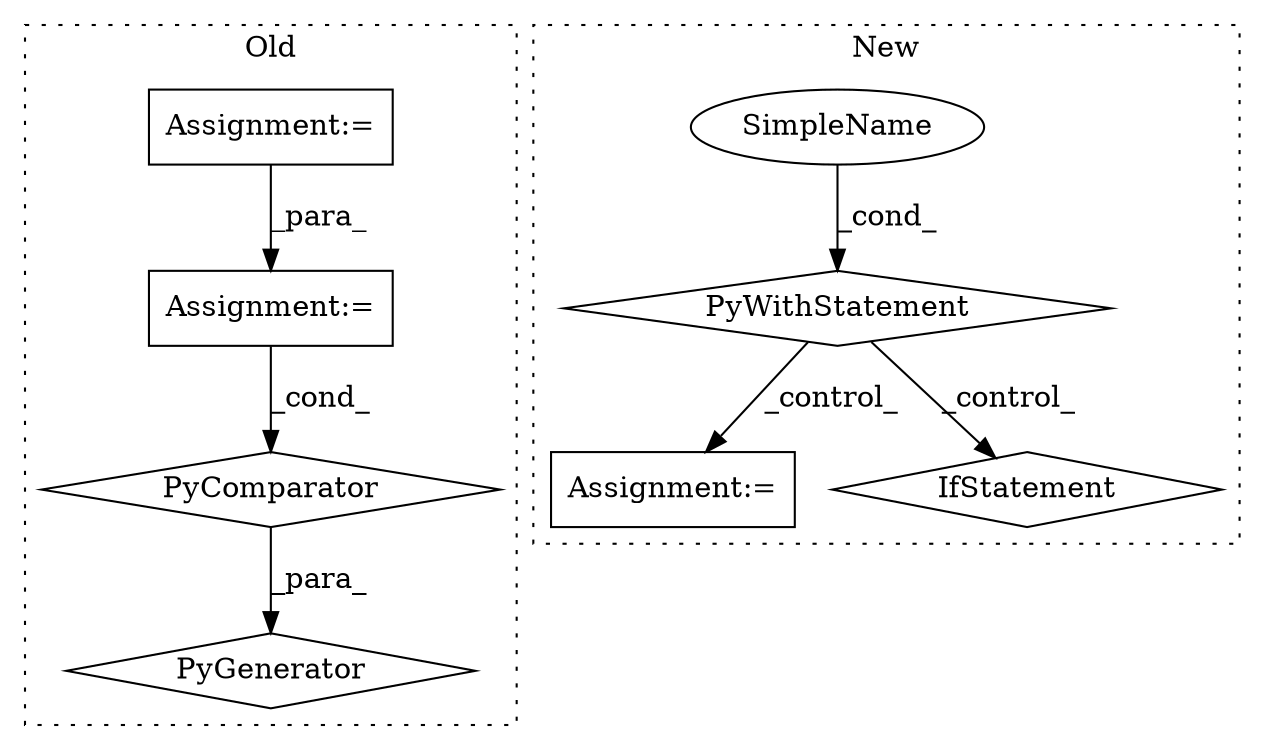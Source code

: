 digraph G {
subgraph cluster0 {
1 [label="PyGenerator" a="107" s="4616" l="108" shape="diamond"];
3 [label="PyComparator" a="113" s="4693" l="25" shape="diamond"];
4 [label="Assignment:=" a="7" s="4516" l="1" shape="box"];
7 [label="Assignment:=" a="7" s="4693" l="25" shape="box"];
label = "Old";
style="dotted";
}
subgraph cluster1 {
2 [label="PyWithStatement" a="104" s="4643,4676" l="10,2" shape="diamond"];
5 [label="Assignment:=" a="7" s="4702" l="1" shape="box"];
6 [label="SimpleName" a="42" s="" l="" shape="ellipse"];
8 [label="IfStatement" a="25" s="4758,4775" l="4,2" shape="diamond"];
label = "New";
style="dotted";
}
2 -> 8 [label="_control_"];
2 -> 5 [label="_control_"];
3 -> 1 [label="_para_"];
4 -> 7 [label="_para_"];
6 -> 2 [label="_cond_"];
7 -> 3 [label="_cond_"];
}